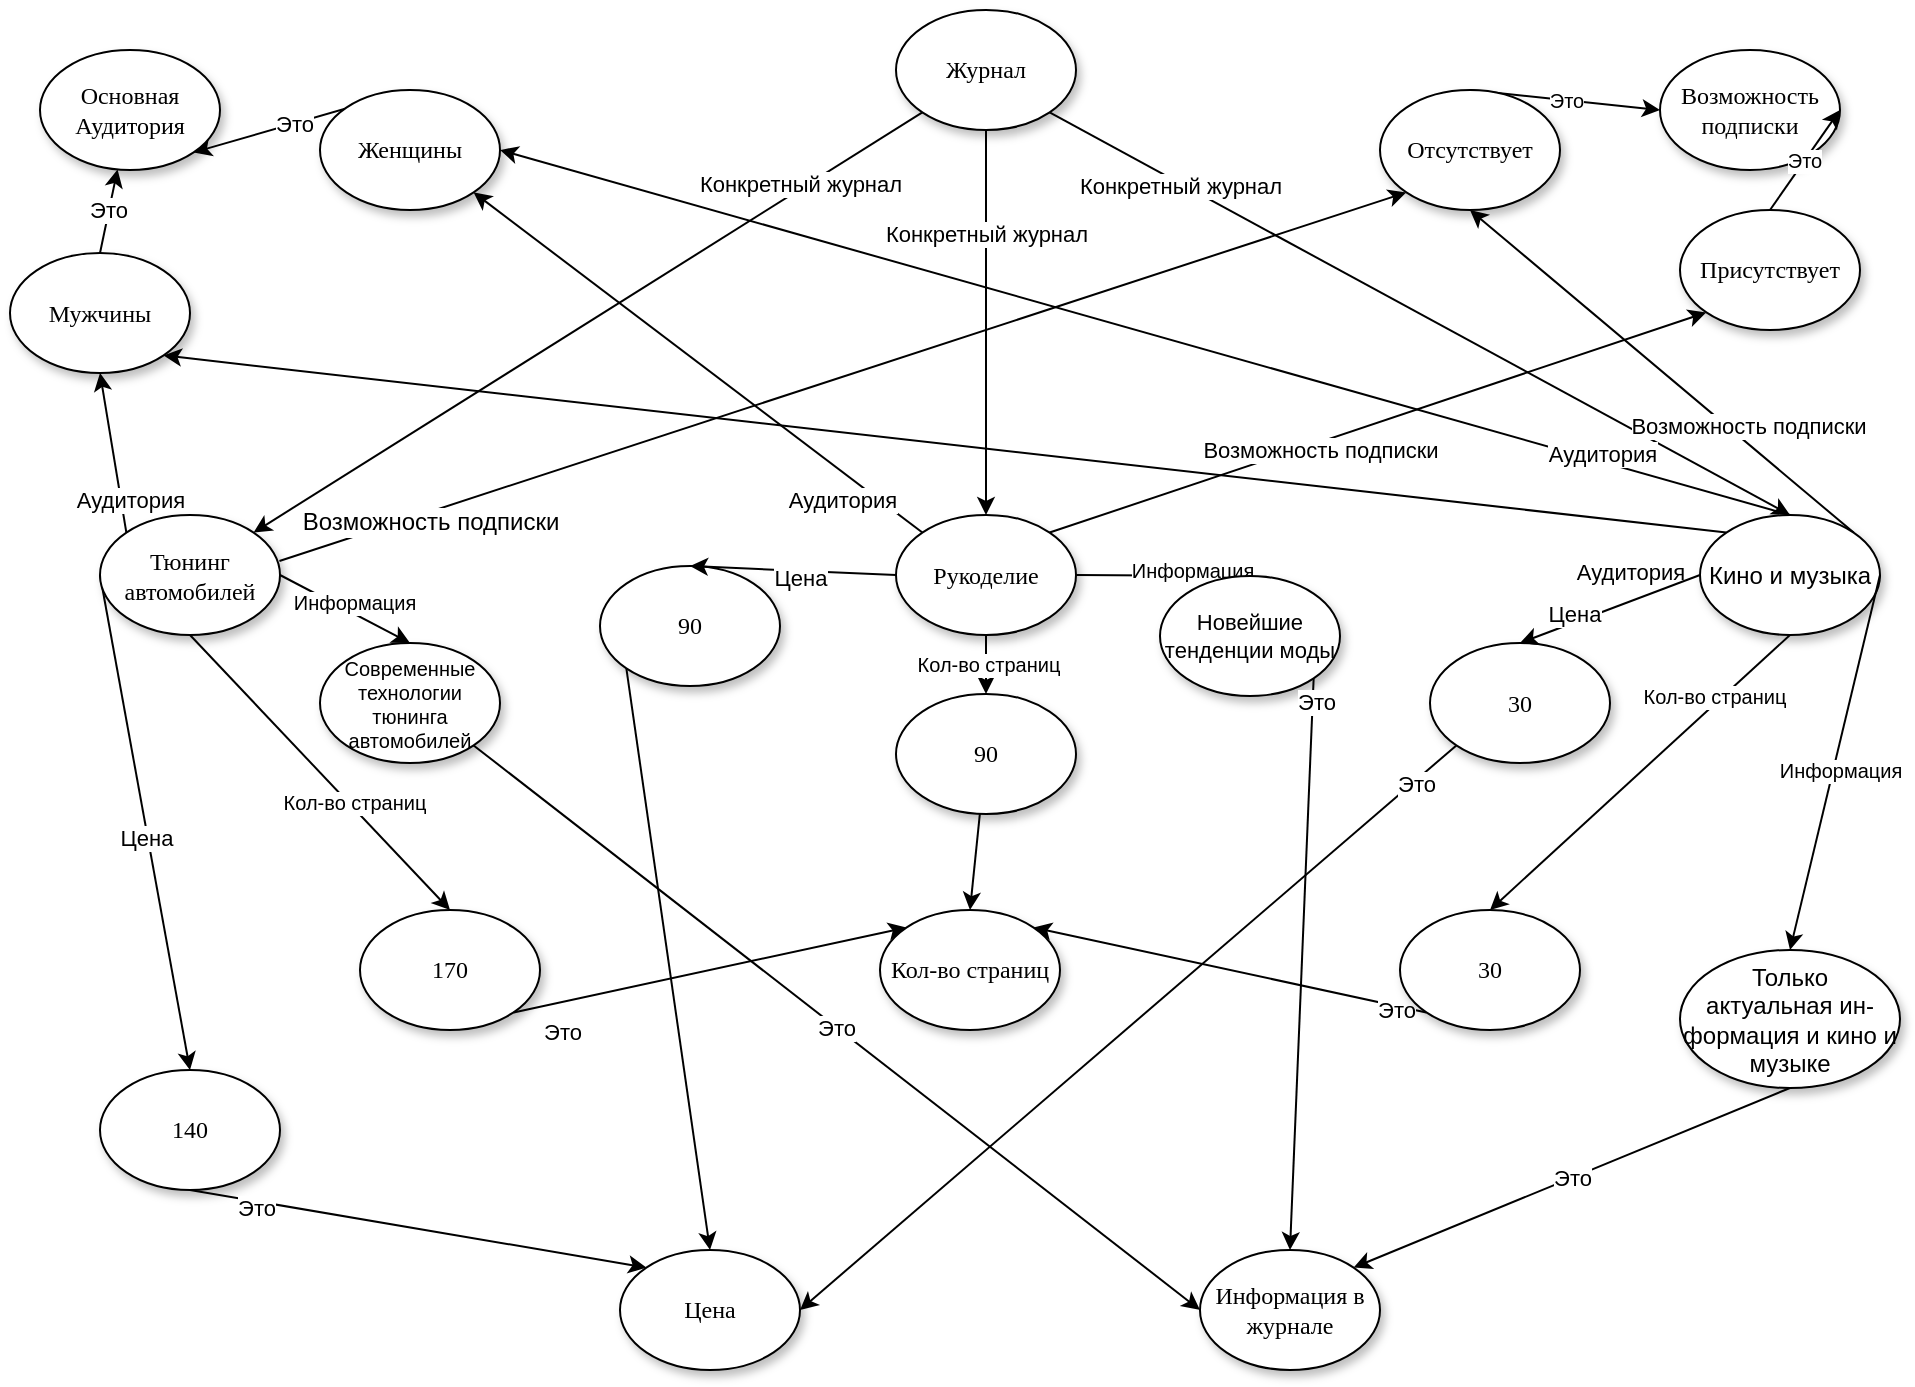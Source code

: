 <mxfile version="12.3.9" type="device" pages="1"><diagram name="Page-1" id="42789a77-a242-8287-6e28-9cd8cfd52e62"><mxGraphModel dx="868" dy="464" grid="1" gridSize="10" guides="1" tooltips="1" connect="1" arrows="1" fold="1" page="1" pageScale="1" pageWidth="1169" pageHeight="827" background="#ffffff" math="0" shadow="0"><root><mxCell id="0"/><mxCell id="1" parent="0"/><mxCell id="hfEHNLUJ5ABgl7h46PhJ-48" value="Цена" style="rounded=0;orthogonalLoop=1;jettySize=auto;html=1;entryX=0.5;entryY=0;entryDx=0;entryDy=0;exitX=0;exitY=0.5;exitDx=0;exitDy=0;" parent="1" source="hfEHNLUJ5ABgl7h46PhJ-27" target="hfEHNLUJ5ABgl7h46PhJ-33" edge="1"><mxGeometry x="0.05" y="-1" relative="1" as="geometry"><mxPoint x="230" y="458.0" as="sourcePoint"/><mxPoint y="1" as="offset"/><mxPoint x="135" y="418.0" as="targetPoint"/></mxGeometry></mxCell><mxCell id="hfEHNLUJ5ABgl7h46PhJ-121" value="Кол-во страниц" style="edgeStyle=none;rounded=0;orthogonalLoop=1;jettySize=auto;html=1;exitX=0.5;exitY=1;exitDx=0;exitDy=0;entryX=0.5;entryY=0;entryDx=0;entryDy=0;fontSize=10;" parent="1" source="hfEHNLUJ5ABgl7h46PhJ-27" target="hfEHNLUJ5ABgl7h46PhJ-87" edge="1"><mxGeometry x="0.239" y="2" relative="1" as="geometry"><mxPoint x="230" y="458.0" as="sourcePoint"/><mxPoint as="offset"/><mxPoint x="185" y="503.5" as="targetPoint"/></mxGeometry></mxCell><mxCell id="hfEHNLUJ5ABgl7h46PhJ-122" value="Информация" style="edgeStyle=none;rounded=0;orthogonalLoop=1;jettySize=auto;html=1;exitX=1;exitY=0.5;exitDx=0;exitDy=0;entryX=0.5;entryY=0;entryDx=0;entryDy=0;fontSize=10;" parent="1" source="hfEHNLUJ5ABgl7h46PhJ-54" target="hfEHNLUJ5ABgl7h46PhJ-102" edge="1"><mxGeometry x="0.322" y="2" relative="1" as="geometry"><mxPoint x="1042.5" y="364.5" as="sourcePoint"/><mxPoint x="1132.5" y="443.5" as="targetPoint"/><mxPoint y="-1" as="offset"/></mxGeometry></mxCell><mxCell id="zvSaS0xkFmJo1wy50yIY-62" value="Аудитория" style="edgeStyle=none;rounded=0;orthogonalLoop=1;jettySize=auto;html=1;exitX=0;exitY=0;exitDx=0;exitDy=0;entryX=0.5;entryY=1;entryDx=0;entryDy=0;" parent="1" source="hfEHNLUJ5ABgl7h46PhJ-27" target="hfEHNLUJ5ABgl7h46PhJ-29" edge="1"><mxGeometry x="-0.609" y="-4" relative="1" as="geometry"><mxPoint as="offset"/></mxGeometry></mxCell><mxCell id="zvSaS0xkFmJo1wy50yIY-79" style="edgeStyle=none;rounded=0;orthogonalLoop=1;jettySize=auto;html=1;exitX=0.997;exitY=0.383;exitDx=0;exitDy=0;entryX=0;entryY=1;entryDx=0;entryDy=0;exitPerimeter=0;" parent="1" source="hfEHNLUJ5ABgl7h46PhJ-27" target="hfEHNLUJ5ABgl7h46PhJ-125" edge="1"><mxGeometry relative="1" as="geometry"/></mxCell><mxCell id="vsPdn4c_CLMy7C4qw8q8-1" value="Возможность подписки" style="text;html=1;align=center;verticalAlign=middle;resizable=0;points=[];;labelBackgroundColor=#ffffff;" parent="zvSaS0xkFmJo1wy50yIY-79" vertex="1" connectable="0"><mxGeometry x="-0.739" y="-5" relative="1" as="geometry"><mxPoint as="offset"/></mxGeometry></mxCell><mxCell id="hfEHNLUJ5ABgl7h46PhJ-27" value="Тюнинг автомобилей" style="ellipse;whiteSpace=wrap;html=1;rounded=0;shadow=1;comic=0;labelBackgroundColor=none;strokeWidth=1;fontFamily=Verdana;fontSize=12;align=center;" parent="1" vertex="1"><mxGeometry x="140" y="332.5" width="90" height="60" as="geometry"/></mxCell><mxCell id="hfEHNLUJ5ABgl7h46PhJ-40" value="Это" style="rounded=0;orthogonalLoop=1;jettySize=auto;html=1;exitX=0.5;exitY=0;exitDx=0;exitDy=0;" parent="1" source="hfEHNLUJ5ABgl7h46PhJ-29" target="hfEHNLUJ5ABgl7h46PhJ-37" edge="1"><mxGeometry relative="1" as="geometry"/></mxCell><mxCell id="hfEHNLUJ5ABgl7h46PhJ-29" value="Мужчины" style="ellipse;whiteSpace=wrap;html=1;rounded=0;shadow=1;comic=0;labelBackgroundColor=none;strokeWidth=1;fontFamily=Verdana;fontSize=12;align=center;" parent="1" vertex="1"><mxGeometry x="95" y="201.5" width="90" height="60" as="geometry"/></mxCell><mxCell id="hfEHNLUJ5ABgl7h46PhJ-41" value="Это" style="rounded=0;orthogonalLoop=1;jettySize=auto;html=1;exitX=0.5;exitY=0;exitDx=0;exitDy=0;entryX=1;entryY=1;entryDx=0;entryDy=0;" parent="1" source="hfEHNLUJ5ABgl7h46PhJ-30" target="hfEHNLUJ5ABgl7h46PhJ-37" edge="1"><mxGeometry x="0.069" relative="1" as="geometry"><mxPoint as="offset"/></mxGeometry></mxCell><mxCell id="hfEHNLUJ5ABgl7h46PhJ-30" value="Женщины" style="ellipse;whiteSpace=wrap;html=1;rounded=0;shadow=1;comic=0;labelBackgroundColor=none;strokeWidth=1;fontFamily=Verdana;fontSize=12;align=center;" parent="1" vertex="1"><mxGeometry x="250" y="120" width="90" height="60" as="geometry"/></mxCell><mxCell id="hfEHNLUJ5ABgl7h46PhJ-33" value="140" style="ellipse;whiteSpace=wrap;html=1;rounded=0;shadow=1;comic=0;labelBackgroundColor=none;strokeWidth=1;fontFamily=Verdana;fontSize=12;align=center;" parent="1" vertex="1"><mxGeometry x="140" y="610" width="90" height="60" as="geometry"/></mxCell><mxCell id="hfEHNLUJ5ABgl7h46PhJ-34" value="90" style="ellipse;whiteSpace=wrap;html=1;rounded=0;shadow=1;comic=0;labelBackgroundColor=none;strokeWidth=1;fontFamily=Verdana;fontSize=12;align=center;" parent="1" vertex="1"><mxGeometry x="390" y="358" width="90" height="60" as="geometry"/></mxCell><mxCell id="hfEHNLUJ5ABgl7h46PhJ-37" value="Основная Аудитория" style="ellipse;whiteSpace=wrap;html=1;rounded=0;shadow=1;comic=0;labelBackgroundColor=none;strokeWidth=1;fontFamily=Verdana;fontSize=12;align=center;" parent="1" vertex="1"><mxGeometry x="110" y="100" width="90" height="60" as="geometry"/></mxCell><mxCell id="hfEHNLUJ5ABgl7h46PhJ-43" value="Это" style="rounded=0;orthogonalLoop=1;jettySize=auto;html=1;exitX=0.5;exitY=1;exitDx=0;exitDy=0;entryX=0;entryY=0;entryDx=0;entryDy=0;" parent="1" source="hfEHNLUJ5ABgl7h46PhJ-33" target="hfEHNLUJ5ABgl7h46PhJ-45" edge="1"><mxGeometry x="-0.712" y="-3" relative="1" as="geometry"><mxPoint x="105.176" y="552.824" as="sourcePoint"/><mxPoint as="offset"/></mxGeometry></mxCell><mxCell id="hfEHNLUJ5ABgl7h46PhJ-44" style="rounded=0;orthogonalLoop=1;jettySize=auto;html=1;entryX=0.5;entryY=0;entryDx=0;entryDy=0;exitX=0;exitY=1;exitDx=0;exitDy=0;" parent="1" source="hfEHNLUJ5ABgl7h46PhJ-34" target="hfEHNLUJ5ABgl7h46PhJ-45" edge="1"><mxGeometry relative="1" as="geometry"><mxPoint x="105" y="633" as="sourcePoint"/></mxGeometry></mxCell><mxCell id="hfEHNLUJ5ABgl7h46PhJ-63" value="Это" style="text;html=1;align=center;verticalAlign=middle;resizable=0;points=[];;labelBackgroundColor=#ffffff;" parent="hfEHNLUJ5ABgl7h46PhJ-44" vertex="1" connectable="0"><mxGeometry x="0.2" y="1" relative="1" as="geometry"><mxPoint x="175" y="-120.5" as="offset"/></mxGeometry></mxCell><mxCell id="hfEHNLUJ5ABgl7h46PhJ-45" value="Цена" style="ellipse;whiteSpace=wrap;html=1;rounded=0;shadow=1;comic=0;labelBackgroundColor=none;strokeWidth=1;fontFamily=Verdana;fontSize=12;align=center;" parent="1" vertex="1"><mxGeometry x="400" y="700" width="90" height="60" as="geometry"/></mxCell><mxCell id="vsPdn4c_CLMy7C4qw8q8-4" value="Конкретный журнал" style="edgeStyle=none;rounded=0;orthogonalLoop=1;jettySize=auto;html=1;exitX=0;exitY=1;exitDx=0;exitDy=0;entryX=1;entryY=0;entryDx=0;entryDy=0;" parent="1" source="hfEHNLUJ5ABgl7h46PhJ-53" target="hfEHNLUJ5ABgl7h46PhJ-27" edge="1"><mxGeometry x="-0.641" y="-2" relative="1" as="geometry"><mxPoint as="offset"/></mxGeometry></mxCell><mxCell id="vsPdn4c_CLMy7C4qw8q8-5" value="Конкретный журнал" style="edgeStyle=none;rounded=0;orthogonalLoop=1;jettySize=auto;html=1;exitX=0.5;exitY=1;exitDx=0;exitDy=0;entryX=0.5;entryY=0;entryDx=0;entryDy=0;" parent="1" source="hfEHNLUJ5ABgl7h46PhJ-53" target="hfEHNLUJ5ABgl7h46PhJ-54" edge="1"><mxGeometry x="-0.467" relative="1" as="geometry"><mxPoint as="offset"/></mxGeometry></mxCell><mxCell id="vsPdn4c_CLMy7C4qw8q8-6" value="Конкретный журнал" style="edgeStyle=none;rounded=0;orthogonalLoop=1;jettySize=auto;html=1;exitX=1;exitY=1;exitDx=0;exitDy=0;entryX=0.5;entryY=0;entryDx=0;entryDy=0;" parent="1" source="hfEHNLUJ5ABgl7h46PhJ-53" target="zvSaS0xkFmJo1wy50yIY-3" edge="1"><mxGeometry x="-0.645" y="-1" relative="1" as="geometry"><mxPoint as="offset"/></mxGeometry></mxCell><mxCell id="hfEHNLUJ5ABgl7h46PhJ-53" value="Журнал" style="ellipse;whiteSpace=wrap;html=1;rounded=0;shadow=1;comic=0;labelBackgroundColor=none;strokeWidth=1;fontFamily=Verdana;fontSize=12;align=center;" parent="1" vertex="1"><mxGeometry x="538" y="80" width="90" height="60" as="geometry"/></mxCell><mxCell id="zvSaS0xkFmJo1wy50yIY-63" value="Аудитория" style="edgeStyle=none;rounded=0;orthogonalLoop=1;jettySize=auto;html=1;entryX=1;entryY=1;entryDx=0;entryDy=0;exitX=0;exitY=0;exitDx=0;exitDy=0;" parent="1" source="hfEHNLUJ5ABgl7h46PhJ-54" target="hfEHNLUJ5ABgl7h46PhJ-30" edge="1"><mxGeometry x="-0.704" y="11" relative="1" as="geometry"><mxPoint x="305" y="358" as="sourcePoint"/><mxPoint as="offset"/></mxGeometry></mxCell><mxCell id="zvSaS0xkFmJo1wy50yIY-80" value="Возможность подписки" style="edgeStyle=none;rounded=0;orthogonalLoop=1;jettySize=auto;html=1;exitX=1;exitY=0;exitDx=0;exitDy=0;entryX=0;entryY=1;entryDx=0;entryDy=0;" parent="1" source="hfEHNLUJ5ABgl7h46PhJ-54" target="hfEHNLUJ5ABgl7h46PhJ-124" edge="1"><mxGeometry x="-0.184" y="-4" relative="1" as="geometry"><mxPoint as="offset"/></mxGeometry></mxCell><mxCell id="hfEHNLUJ5ABgl7h46PhJ-54" value="Рукоделие" style="ellipse;whiteSpace=wrap;html=1;rounded=0;shadow=1;comic=0;labelBackgroundColor=none;strokeWidth=1;fontFamily=Verdana;fontSize=12;align=center;" parent="1" vertex="1"><mxGeometry x="538" y="332.5" width="90" height="60" as="geometry"/></mxCell><mxCell id="hfEHNLUJ5ABgl7h46PhJ-58" value="Цена" style="rounded=0;orthogonalLoop=1;jettySize=auto;html=1;exitX=0;exitY=0.5;exitDx=0;exitDy=0;entryX=0.5;entryY=0;entryDx=0;entryDy=0;" parent="1" source="hfEHNLUJ5ABgl7h46PhJ-54" target="hfEHNLUJ5ABgl7h46PhJ-34" edge="1"><mxGeometry x="-0.083" y="4" relative="1" as="geometry"><mxPoint x="570.5" y="423.5" as="sourcePoint"/><mxPoint x="915.5" y="580.5" as="targetPoint"/><mxPoint as="offset"/></mxGeometry></mxCell><mxCell id="hfEHNLUJ5ABgl7h46PhJ-77" value="Это" style="edgeStyle=none;rounded=0;orthogonalLoop=1;jettySize=auto;html=1;exitX=0;exitY=1;exitDx=0;exitDy=0;entryX=1;entryY=0.5;entryDx=0;entryDy=0;" parent="1" source="hfEHNLUJ5ABgl7h46PhJ-76" target="hfEHNLUJ5ABgl7h46PhJ-45" edge="1"><mxGeometry x="-0.869" y="1" relative="1" as="geometry"><mxPoint x="208.54" y="899.95" as="targetPoint"/><mxPoint x="1" as="offset"/></mxGeometry></mxCell><mxCell id="zvSaS0xkFmJo1wy50yIY-82" value="Возможность подписки" style="edgeStyle=none;rounded=0;orthogonalLoop=1;jettySize=auto;html=1;exitX=1;exitY=0;exitDx=0;exitDy=0;entryX=0.5;entryY=1;entryDx=0;entryDy=0;" parent="1" source="zvSaS0xkFmJo1wy50yIY-3" target="hfEHNLUJ5ABgl7h46PhJ-125" edge="1"><mxGeometry x="-0.404" y="-7" relative="1" as="geometry"><mxPoint as="offset"/></mxGeometry></mxCell><mxCell id="hfEHNLUJ5ABgl7h46PhJ-76" value="30" style="ellipse;whiteSpace=wrap;html=1;rounded=0;shadow=1;comic=0;labelBackgroundColor=none;strokeWidth=1;fontFamily=Verdana;fontSize=12;align=center;" parent="1" vertex="1"><mxGeometry x="805" y="396.5" width="90" height="60" as="geometry"/></mxCell><mxCell id="hfEHNLUJ5ABgl7h46PhJ-87" value="170" style="ellipse;whiteSpace=wrap;html=1;rounded=0;shadow=1;comic=0;labelBackgroundColor=none;strokeWidth=1;fontFamily=Verdana;fontSize=12;align=center;" parent="1" vertex="1"><mxGeometry x="270" y="530" width="90" height="60" as="geometry"/></mxCell><mxCell id="hfEHNLUJ5ABgl7h46PhJ-89" value="Это" style="rounded=0;orthogonalLoop=1;jettySize=auto;html=1;exitX=1;exitY=1;exitDx=0;exitDy=0;entryX=0;entryY=0;entryDx=0;entryDy=0;" parent="1" source="hfEHNLUJ5ABgl7h46PhJ-87" target="hfEHNLUJ5ABgl7h46PhJ-92" edge="1"><mxGeometry x="-0.782" y="-15" relative="1" as="geometry"><mxPoint x="460.176" y="582.824" as="sourcePoint"/><mxPoint as="offset"/></mxGeometry></mxCell><mxCell id="hfEHNLUJ5ABgl7h46PhJ-92" value="Кол-во страниц" style="ellipse;whiteSpace=wrap;html=1;rounded=0;shadow=1;comic=0;labelBackgroundColor=none;strokeWidth=1;fontFamily=Verdana;fontSize=12;align=center;" parent="1" vertex="1"><mxGeometry x="530" y="530" width="90" height="60" as="geometry"/></mxCell><mxCell id="hfEHNLUJ5ABgl7h46PhJ-93" value="Это" style="edgeStyle=none;rounded=0;orthogonalLoop=1;jettySize=auto;html=1;exitX=0;exitY=1;exitDx=0;exitDy=0;entryX=1;entryY=0;entryDx=0;entryDy=0;" parent="1" source="hfEHNLUJ5ABgl7h46PhJ-94" target="hfEHNLUJ5ABgl7h46PhJ-92" edge="1"><mxGeometry x="-0.858" y="2" relative="1" as="geometry"><mxPoint x="581.04" y="910.45" as="targetPoint"/><mxPoint x="-1" as="offset"/></mxGeometry></mxCell><mxCell id="hfEHNLUJ5ABgl7h46PhJ-94" value="30" style="ellipse;whiteSpace=wrap;html=1;rounded=0;shadow=1;comic=0;labelBackgroundColor=none;strokeWidth=1;fontFamily=Verdana;fontSize=12;align=center;" parent="1" vertex="1"><mxGeometry x="790" y="530" width="90" height="60" as="geometry"/></mxCell><mxCell id="vsPdn4c_CLMy7C4qw8q8-3" value="Это" style="edgeStyle=none;rounded=0;orthogonalLoop=1;jettySize=auto;html=1;exitX=1;exitY=1;exitDx=0;exitDy=0;entryX=0;entryY=0.5;entryDx=0;entryDy=0;" parent="1" source="hfEHNLUJ5ABgl7h46PhJ-101" target="hfEHNLUJ5ABgl7h46PhJ-106" edge="1"><mxGeometry relative="1" as="geometry"/></mxCell><mxCell id="hfEHNLUJ5ABgl7h46PhJ-101" value="&lt;span style=&quot;font-size: 10px; line-height: 107%; font-family: calibri, sans-serif;&quot;&gt;Современные&lt;br style=&quot;font-size: 10px;&quot;&gt;технологии тюнинга автомобилей&lt;/span&gt;" style="ellipse;whiteSpace=wrap;html=1;rounded=0;shadow=1;comic=0;labelBackgroundColor=none;strokeWidth=1;fontFamily=Verdana;fontSize=10;align=center;" parent="1" vertex="1"><mxGeometry x="250" y="396.5" width="90" height="60" as="geometry"/></mxCell><mxCell id="hfEHNLUJ5ABgl7h46PhJ-102" value="&lt;span style=&quot;font-size: 11px; line-height: 107%; font-family: calibri, sans-serif;&quot;&gt;Новейшие&lt;br style=&quot;font-size: 11px;&quot;&gt;тенденции моды&lt;/span&gt;" style="ellipse;whiteSpace=wrap;html=1;rounded=0;shadow=1;comic=0;labelBackgroundColor=none;strokeWidth=1;fontFamily=Verdana;fontSize=11;align=center;" parent="1" vertex="1"><mxGeometry x="670" y="363" width="90" height="60" as="geometry"/></mxCell><mxCell id="hfEHNLUJ5ABgl7h46PhJ-104" value="Это" style="rounded=0;orthogonalLoop=1;jettySize=auto;html=1;entryX=0.5;entryY=0;entryDx=0;entryDy=0;exitX=1;exitY=1;exitDx=0;exitDy=0;" parent="1" source="hfEHNLUJ5ABgl7h46PhJ-102" target="hfEHNLUJ5ABgl7h46PhJ-106" edge="1"><mxGeometry x="-0.914" y="2" relative="1" as="geometry"><mxPoint x="850" y="915" as="sourcePoint"/><mxPoint x="940" y="875" as="targetPoint"/><mxPoint y="-1" as="offset"/></mxGeometry></mxCell><mxCell id="hfEHNLUJ5ABgl7h46PhJ-106" value="Информация в журнале" style="ellipse;whiteSpace=wrap;html=1;rounded=0;shadow=1;comic=0;labelBackgroundColor=none;strokeWidth=1;fontFamily=Verdana;fontSize=12;align=center;" parent="1" vertex="1"><mxGeometry x="690" y="700" width="90" height="60" as="geometry"/></mxCell><mxCell id="hfEHNLUJ5ABgl7h46PhJ-107" value="Это" style="edgeStyle=none;rounded=0;orthogonalLoop=1;jettySize=auto;html=1;exitX=0.5;exitY=1;exitDx=0;exitDy=0;entryX=1;entryY=0;entryDx=0;entryDy=0;" parent="1" source="hfEHNLUJ5ABgl7h46PhJ-108" target="hfEHNLUJ5ABgl7h46PhJ-106" edge="1"><mxGeometry relative="1" as="geometry"><mxPoint x="953.54" y="896.45" as="targetPoint"/></mxGeometry></mxCell><mxCell id="hfEHNLUJ5ABgl7h46PhJ-108" value="&lt;span style=&quot;line-height: 107% ; font-family: &amp;#34;calibri&amp;#34; , sans-serif&quot;&gt;Только&lt;br&gt;актуальная ин-формация и кино и музыке&lt;/span&gt;" style="ellipse;whiteSpace=wrap;html=1;rounded=0;shadow=1;comic=0;labelBackgroundColor=none;strokeWidth=1;fontFamily=Verdana;fontSize=12;align=center;" parent="1" vertex="1"><mxGeometry x="930" y="550" width="110" height="69" as="geometry"/></mxCell><mxCell id="hfEHNLUJ5ABgl7h46PhJ-123" value="Возможность подписки" style="ellipse;whiteSpace=wrap;html=1;rounded=0;shadow=1;comic=0;labelBackgroundColor=none;strokeWidth=1;fontFamily=Verdana;fontSize=12;align=center;" parent="1" vertex="1"><mxGeometry x="920" y="100" width="90" height="60" as="geometry"/></mxCell><mxCell id="hfEHNLUJ5ABgl7h46PhJ-129" value="Это" style="edgeStyle=none;rounded=0;orthogonalLoop=1;jettySize=auto;html=1;exitX=0.5;exitY=0;exitDx=0;exitDy=0;entryX=1;entryY=0.5;entryDx=0;entryDy=0;fontSize=10;" parent="1" source="hfEHNLUJ5ABgl7h46PhJ-124" target="hfEHNLUJ5ABgl7h46PhJ-123" edge="1"><mxGeometry relative="1" as="geometry"/></mxCell><mxCell id="hfEHNLUJ5ABgl7h46PhJ-124" value="Присутствует" style="ellipse;whiteSpace=wrap;html=1;rounded=0;shadow=1;comic=0;labelBackgroundColor=none;strokeWidth=1;fontFamily=Verdana;fontSize=12;align=center;" parent="1" vertex="1"><mxGeometry x="930" y="180" width="90" height="60" as="geometry"/></mxCell><mxCell id="hfEHNLUJ5ABgl7h46PhJ-130" value="Это" style="edgeStyle=none;rounded=0;orthogonalLoop=1;jettySize=auto;html=1;exitX=0.5;exitY=0;exitDx=0;exitDy=0;entryX=0;entryY=0.5;entryDx=0;entryDy=0;fontSize=10;" parent="1" source="hfEHNLUJ5ABgl7h46PhJ-125" target="hfEHNLUJ5ABgl7h46PhJ-123" edge="1"><mxGeometry relative="1" as="geometry"/></mxCell><mxCell id="hfEHNLUJ5ABgl7h46PhJ-125" value="Отсутствует" style="ellipse;whiteSpace=wrap;html=1;rounded=0;shadow=1;comic=0;labelBackgroundColor=none;strokeWidth=1;fontFamily=Verdana;fontSize=12;align=center;" parent="1" vertex="1"><mxGeometry x="780" y="120" width="90" height="60" as="geometry"/></mxCell><mxCell id="zvSaS0xkFmJo1wy50yIY-64" style="edgeStyle=none;rounded=0;orthogonalLoop=1;jettySize=auto;html=1;exitX=0;exitY=0;exitDx=0;exitDy=0;entryX=1;entryY=1;entryDx=0;entryDy=0;" parent="1" source="zvSaS0xkFmJo1wy50yIY-3" target="hfEHNLUJ5ABgl7h46PhJ-29" edge="1"><mxGeometry relative="1" as="geometry"/></mxCell><mxCell id="zvSaS0xkFmJo1wy50yIY-71" value="&lt;span style=&quot;font-size: 11px&quot;&gt;Аудитория&lt;/span&gt;" style="text;html=1;align=center;verticalAlign=middle;resizable=0;points=[];;labelBackgroundColor=#ffffff;" parent="zvSaS0xkFmJo1wy50yIY-64" vertex="1" connectable="0"><mxGeometry x="-0.328" y="1" relative="1" as="geometry"><mxPoint x="214.5" y="48" as="offset"/></mxGeometry></mxCell><mxCell id="zvSaS0xkFmJo1wy50yIY-67" value="Аудитория" style="rounded=0;orthogonalLoop=1;jettySize=auto;html=1;exitX=0.5;exitY=0;exitDx=0;exitDy=0;entryX=1;entryY=0.5;entryDx=0;entryDy=0;" parent="1" source="zvSaS0xkFmJo1wy50yIY-3" target="hfEHNLUJ5ABgl7h46PhJ-30" edge="1"><mxGeometry x="-0.704" y="-4" relative="1" as="geometry"><mxPoint x="370" y="90" as="targetPoint"/><mxPoint as="offset"/></mxGeometry></mxCell><mxCell id="zvSaS0xkFmJo1wy50yIY-3" value="&lt;font face=&quot;calibri, sans-serif&quot;&gt;Кино и музыка&lt;/font&gt;" style="ellipse;whiteSpace=wrap;html=1;rounded=0;shadow=1;comic=0;labelBackgroundColor=none;strokeWidth=1;fontFamily=Verdana;fontSize=12;align=center;" parent="1" vertex="1"><mxGeometry x="940" y="332.5" width="90" height="60" as="geometry"/></mxCell><mxCell id="zvSaS0xkFmJo1wy50yIY-7" value="Цена" style="rounded=0;orthogonalLoop=1;jettySize=auto;html=1;exitX=0;exitY=0.5;exitDx=0;exitDy=0;entryX=0.5;entryY=0;entryDx=0;entryDy=0;" parent="1" source="zvSaS0xkFmJo1wy50yIY-3" target="hfEHNLUJ5ABgl7h46PhJ-76" edge="1"><mxGeometry x="0.362" y="-4" relative="1" as="geometry"><mxPoint x="1197.5" y="386.5" as="sourcePoint"/><mxPoint x="907.5" y="436.0" as="targetPoint"/><mxPoint as="offset"/></mxGeometry></mxCell><mxCell id="zvSaS0xkFmJo1wy50yIY-8" value="Кол-во страниц" style="edgeStyle=none;rounded=0;orthogonalLoop=1;jettySize=auto;html=1;exitX=0.5;exitY=1;exitDx=0;exitDy=0;entryX=0.5;entryY=0;entryDx=0;entryDy=0;fontSize=10;" parent="1" source="hfEHNLUJ5ABgl7h46PhJ-54" target="yfXcZvc_Oc9s1TWn40vh-1" edge="1"><mxGeometry x="-0.135" y="2" relative="1" as="geometry"><mxPoint x="995.5" y="364.5" as="sourcePoint"/><mxPoint x="990.5" y="483.5" as="targetPoint"/><mxPoint x="-1" y="1" as="offset"/></mxGeometry></mxCell><mxCell id="zvSaS0xkFmJo1wy50yIY-9" value="Кол-во страниц" style="edgeStyle=none;rounded=0;orthogonalLoop=1;jettySize=auto;html=1;exitX=0.5;exitY=1;exitDx=0;exitDy=0;entryX=0.5;entryY=0;entryDx=0;entryDy=0;fontSize=10;" parent="1" source="zvSaS0xkFmJo1wy50yIY-3" target="hfEHNLUJ5ABgl7h46PhJ-94" edge="1"><mxGeometry x="-0.525" y="-3" relative="1" as="geometry"><mxPoint x="1212.5" y="376.5" as="sourcePoint"/><mxPoint x="1207.5" y="495.5" as="targetPoint"/><mxPoint as="offset"/></mxGeometry></mxCell><mxCell id="zvSaS0xkFmJo1wy50yIY-11" value="Информация" style="edgeStyle=none;rounded=0;orthogonalLoop=1;jettySize=auto;html=1;exitX=1;exitY=0.5;exitDx=0;exitDy=0;entryX=0.5;entryY=0;entryDx=0;entryDy=0;fontSize=10;" parent="1" source="zvSaS0xkFmJo1wy50yIY-3" target="hfEHNLUJ5ABgl7h46PhJ-108" edge="1"><mxGeometry x="0.033" y="3" relative="1" as="geometry"><mxPoint x="1269.5" y="347.5" as="sourcePoint"/><mxPoint x="1359.5" y="426.5" as="targetPoint"/><mxPoint as="offset"/></mxGeometry></mxCell><mxCell id="zvSaS0xkFmJo1wy50yIY-12" value="Информация" style="edgeStyle=none;rounded=0;orthogonalLoop=1;jettySize=auto;html=1;entryX=0.5;entryY=0;entryDx=0;entryDy=0;fontSize=10;exitX=1;exitY=0.5;exitDx=0;exitDy=0;" parent="1" source="hfEHNLUJ5ABgl7h46PhJ-27" target="hfEHNLUJ5ABgl7h46PhJ-101" edge="1"><mxGeometry x="0.058" y="5" relative="1" as="geometry"><mxPoint x="250" y="381" as="sourcePoint"/><mxPoint x="1142" y="408.5" as="targetPoint"/><mxPoint as="offset"/></mxGeometry></mxCell><mxCell id="yfXcZvc_Oc9s1TWn40vh-4" style="edgeStyle=none;rounded=0;orthogonalLoop=1;jettySize=auto;html=1;entryX=0.5;entryY=0;entryDx=0;entryDy=0;" parent="1" source="yfXcZvc_Oc9s1TWn40vh-1" target="hfEHNLUJ5ABgl7h46PhJ-92" edge="1"><mxGeometry relative="1" as="geometry"/></mxCell><mxCell id="yfXcZvc_Oc9s1TWn40vh-1" value="90" style="ellipse;whiteSpace=wrap;html=1;rounded=0;shadow=1;comic=0;labelBackgroundColor=none;strokeWidth=1;fontFamily=Verdana;fontSize=12;align=center;" parent="1" vertex="1"><mxGeometry x="538" y="422" width="90" height="60" as="geometry"/></mxCell></root></mxGraphModel></diagram></mxfile>